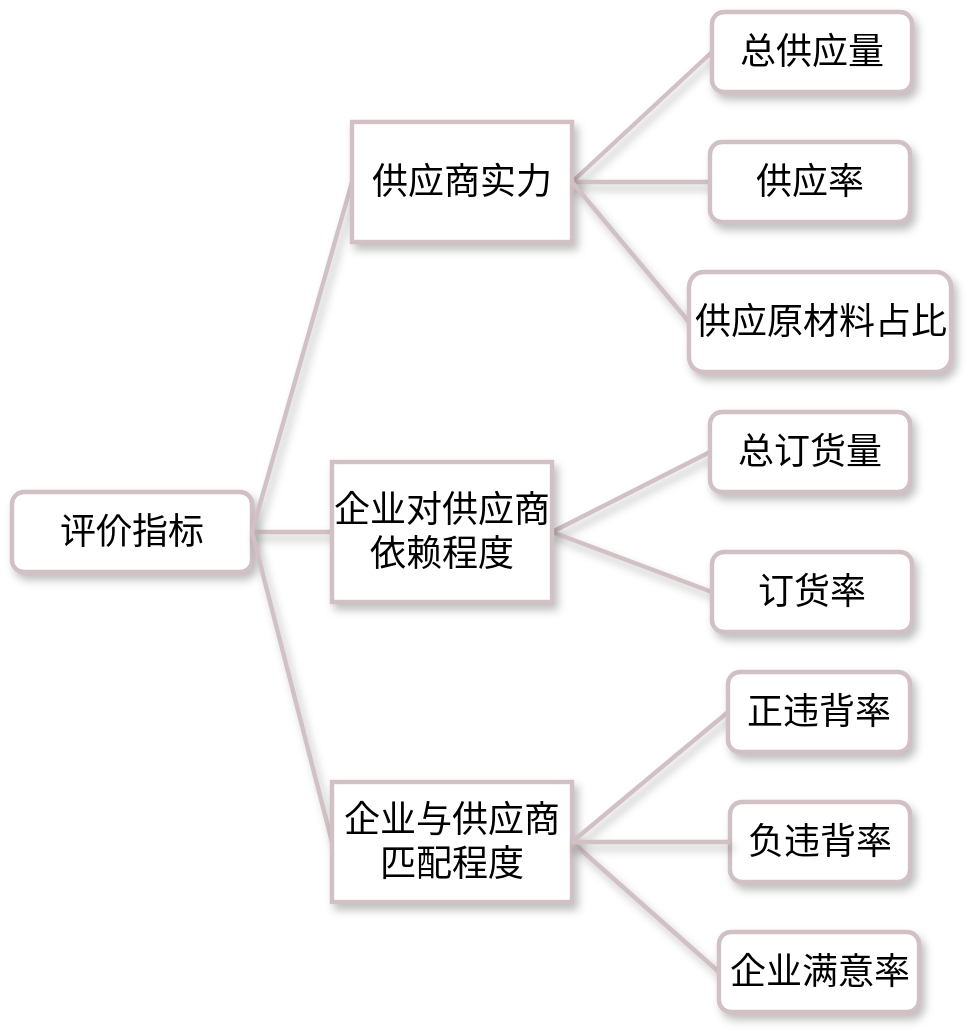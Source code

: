 <mxfile version="15.1.4" type="github">
  <diagram id="C5RBs43oDa-KdzZeNtuy" name="Page-1">
    <mxGraphModel dx="990" dy="579" grid="1" gridSize="10" guides="1" tooltips="1" connect="1" arrows="1" fold="1" page="1" pageScale="1" pageWidth="827" pageHeight="1169" math="0" shadow="0">
      <root>
        <mxCell id="WIyWlLk6GJQsqaUBKTNV-0" />
        <mxCell id="WIyWlLk6GJQsqaUBKTNV-1" parent="WIyWlLk6GJQsqaUBKTNV-0" />
        <mxCell id="WIyWlLk6GJQsqaUBKTNV-3" value="&lt;span style=&quot;font-size: 18px&quot;&gt;评价指标&lt;/span&gt;" style="rounded=1;whiteSpace=wrap;html=1;fontSize=12;glass=0;strokeWidth=2.2;shadow=1;strokeColor=#D1C1C4;" parent="WIyWlLk6GJQsqaUBKTNV-1" vertex="1">
          <mxGeometry x="80" y="280" width="120" height="40" as="geometry" />
        </mxCell>
        <mxCell id="oPw_4JtilTDAKxZMYBcZ-12" value="" style="endArrow=none;html=1;exitX=1;exitY=0.5;exitDx=0;exitDy=0;strokeColor=#D1C1C4;shadow=1;strokeWidth=2.2;entryX=0;entryY=0.5;entryDx=0;entryDy=0;" parent="WIyWlLk6GJQsqaUBKTNV-1" source="oPw_4JtilTDAKxZMYBcZ-33" target="chU1rL-go9fCWPyvqsfP-4" edge="1">
          <mxGeometry width="50" height="50" relative="1" as="geometry">
            <mxPoint x="370" y="210" as="sourcePoint" />
            <mxPoint x="430" y="110" as="targetPoint" />
          </mxGeometry>
        </mxCell>
        <mxCell id="oPw_4JtilTDAKxZMYBcZ-15" value="" style="endArrow=none;html=1;exitX=1;exitY=0.5;exitDx=0;exitDy=0;strokeColor=#D1C1C4;shadow=1;strokeWidth=2.2;entryX=0;entryY=0.5;entryDx=0;entryDy=0;" parent="WIyWlLk6GJQsqaUBKTNV-1" source="oPw_4JtilTDAKxZMYBcZ-33" target="chU1rL-go9fCWPyvqsfP-5" edge="1">
          <mxGeometry width="50" height="50" relative="1" as="geometry">
            <mxPoint x="370" y="210" as="sourcePoint" />
            <mxPoint x="430" y="180" as="targetPoint" />
          </mxGeometry>
        </mxCell>
        <mxCell id="oPw_4JtilTDAKxZMYBcZ-16" value="" style="endArrow=none;html=1;exitX=1;exitY=0.5;exitDx=0;exitDy=0;entryX=0;entryY=0.5;entryDx=0;entryDy=0;strokeColor=#D1C1C4;shadow=1;strokeWidth=2.2;" parent="WIyWlLk6GJQsqaUBKTNV-1" source="WIyWlLk6GJQsqaUBKTNV-3" target="oPw_4JtilTDAKxZMYBcZ-33" edge="1">
          <mxGeometry width="50" height="50" relative="1" as="geometry">
            <mxPoint x="220" y="280" as="sourcePoint" />
            <mxPoint x="250" y="220" as="targetPoint" />
          </mxGeometry>
        </mxCell>
        <mxCell id="oPw_4JtilTDAKxZMYBcZ-18" value="" style="endArrow=none;html=1;entryX=0;entryY=0.5;entryDx=0;entryDy=0;exitX=1;exitY=0.5;exitDx=0;exitDy=0;strokeColor=#D1C1C4;shadow=1;strokeWidth=2.2;" parent="WIyWlLk6GJQsqaUBKTNV-1" source="WIyWlLk6GJQsqaUBKTNV-3" target="oPw_4JtilTDAKxZMYBcZ-34" edge="1">
          <mxGeometry width="50" height="50" relative="1" as="geometry">
            <mxPoint x="220" y="360" as="sourcePoint" />
            <mxPoint x="270" y="390" as="targetPoint" />
          </mxGeometry>
        </mxCell>
        <mxCell id="oPw_4JtilTDAKxZMYBcZ-20" value="" style="endArrow=none;html=1;exitX=1;exitY=0.5;exitDx=0;exitDy=0;strokeColor=#D1C1C4;shadow=1;strokeWidth=2.2;entryX=0;entryY=0.5;entryDx=0;entryDy=0;" parent="WIyWlLk6GJQsqaUBKTNV-1" source="oPw_4JtilTDAKxZMYBcZ-34" target="chU1rL-go9fCWPyvqsfP-11" edge="1">
          <mxGeometry width="50" height="50" relative="1" as="geometry">
            <mxPoint x="370" y="390" as="sourcePoint" />
            <mxPoint x="410" y="410" as="targetPoint" />
          </mxGeometry>
        </mxCell>
        <mxCell id="oPw_4JtilTDAKxZMYBcZ-22" value="" style="endArrow=none;html=1;exitX=1;exitY=0.5;exitDx=0;exitDy=0;strokeColor=#D1C1C4;shadow=1;strokeWidth=2.2;entryX=0;entryY=0.5;entryDx=0;entryDy=0;" parent="WIyWlLk6GJQsqaUBKTNV-1" source="oPw_4JtilTDAKxZMYBcZ-34" target="chU1rL-go9fCWPyvqsfP-12" edge="1">
          <mxGeometry width="50" height="50" relative="1" as="geometry">
            <mxPoint x="370" y="390" as="sourcePoint" />
            <mxPoint x="440" y="490" as="targetPoint" />
          </mxGeometry>
        </mxCell>
        <mxCell id="oPw_4JtilTDAKxZMYBcZ-33" value="&lt;span style=&quot;font-size: 18px&quot;&gt;企业对供应商依赖程度&lt;/span&gt;" style="rounded=0;whiteSpace=wrap;html=1;strokeColor=#D1C1C4;shadow=1;strokeWidth=2.2;" parent="WIyWlLk6GJQsqaUBKTNV-1" vertex="1">
          <mxGeometry x="240" y="265" width="110" height="70" as="geometry" />
        </mxCell>
        <mxCell id="oPw_4JtilTDAKxZMYBcZ-34" value="&lt;span style=&quot;font-size: 18px&quot;&gt;供应商实力&lt;/span&gt;" style="rounded=0;whiteSpace=wrap;html=1;strokeColor=#D1C1C4;shadow=1;strokeWidth=2.2;" parent="WIyWlLk6GJQsqaUBKTNV-1" vertex="1">
          <mxGeometry x="250" y="95" width="110" height="60" as="geometry" />
        </mxCell>
        <mxCell id="chU1rL-go9fCWPyvqsfP-1" value="" style="endArrow=none;html=1;exitX=1;exitY=0.5;exitDx=0;exitDy=0;shadow=1;entryX=0;entryY=0.5;entryDx=0;entryDy=0;strokeWidth=2.2;strokeColor=#D1C1C4;" parent="WIyWlLk6GJQsqaUBKTNV-1" source="WIyWlLk6GJQsqaUBKTNV-3" target="chU1rL-go9fCWPyvqsfP-2" edge="1">
          <mxGeometry width="50" height="50" relative="1" as="geometry">
            <mxPoint x="440" y="310" as="sourcePoint" />
            <mxPoint x="250" y="300" as="targetPoint" />
          </mxGeometry>
        </mxCell>
        <mxCell id="chU1rL-go9fCWPyvqsfP-2" value="&lt;span style=&quot;font-size: 18px&quot;&gt;企业与供应商匹配程度&lt;/span&gt;" style="rounded=0;whiteSpace=wrap;html=1;shadow=1;strokeColor=#D1C1C4;strokeWidth=2.2;" parent="WIyWlLk6GJQsqaUBKTNV-1" vertex="1">
          <mxGeometry x="240" y="425" width="120" height="60" as="geometry" />
        </mxCell>
        <mxCell id="chU1rL-go9fCWPyvqsfP-4" value="&lt;span style=&quot;font-size: 18px&quot;&gt;总订货量&lt;/span&gt;" style="rounded=1;whiteSpace=wrap;html=1;shadow=1;strokeColor=#D1C1C4;strokeWidth=2.2;" parent="WIyWlLk6GJQsqaUBKTNV-1" vertex="1">
          <mxGeometry x="429" y="240" width="100" height="40" as="geometry" />
        </mxCell>
        <mxCell id="chU1rL-go9fCWPyvqsfP-5" value="&lt;span style=&quot;font-size: 18px&quot;&gt;订货率&lt;/span&gt;" style="rounded=1;whiteSpace=wrap;html=1;shadow=1;strokeColor=#D1C1C4;strokeWidth=2.2;" parent="WIyWlLk6GJQsqaUBKTNV-1" vertex="1">
          <mxGeometry x="430" y="310" width="100" height="40" as="geometry" />
        </mxCell>
        <mxCell id="chU1rL-go9fCWPyvqsfP-7" value="" style="endArrow=none;html=1;exitX=1;exitY=0.5;exitDx=0;exitDy=0;strokeColor=#D1C1C4;shadow=1;strokeWidth=2.2;entryX=0;entryY=0.5;entryDx=0;entryDy=0;" parent="WIyWlLk6GJQsqaUBKTNV-1" source="chU1rL-go9fCWPyvqsfP-2" target="chU1rL-go9fCWPyvqsfP-8" edge="1">
          <mxGeometry width="50" height="50" relative="1" as="geometry">
            <mxPoint x="375" y="295" as="sourcePoint" />
            <mxPoint x="435" y="260" as="targetPoint" />
          </mxGeometry>
        </mxCell>
        <mxCell id="chU1rL-go9fCWPyvqsfP-8" value="&lt;span style=&quot;font-size: 18px&quot;&gt;企业满意率&lt;/span&gt;" style="rounded=1;whiteSpace=wrap;html=1;shadow=1;strokeColor=#D1C1C4;strokeWidth=2.2;" parent="WIyWlLk6GJQsqaUBKTNV-1" vertex="1">
          <mxGeometry x="433.5" y="500" width="100" height="40" as="geometry" />
        </mxCell>
        <mxCell id="chU1rL-go9fCWPyvqsfP-9" value="" style="endArrow=none;html=1;strokeColor=#D1C1C4;shadow=1;strokeWidth=2.2;entryX=0;entryY=0.5;entryDx=0;entryDy=0;exitX=1;exitY=0.5;exitDx=0;exitDy=0;" parent="WIyWlLk6GJQsqaUBKTNV-1" source="chU1rL-go9fCWPyvqsfP-2" target="50m3c0osAMz9IsWS21Y4-0" edge="1">
          <mxGeometry width="50" height="50" relative="1" as="geometry">
            <mxPoint x="410" y="330" as="sourcePoint" />
            <mxPoint x="435" y="450" as="targetPoint" />
          </mxGeometry>
        </mxCell>
        <mxCell id="chU1rL-go9fCWPyvqsfP-11" value="&lt;span style=&quot;font-size: 18px&quot;&gt;总供应量&lt;/span&gt;" style="rounded=1;whiteSpace=wrap;html=1;shadow=1;strokeColor=#D1C1C4;strokeWidth=2.2;" parent="WIyWlLk6GJQsqaUBKTNV-1" vertex="1">
          <mxGeometry x="430" y="40" width="100" height="40" as="geometry" />
        </mxCell>
        <mxCell id="chU1rL-go9fCWPyvqsfP-12" value="&lt;span style=&quot;font-size: 18px&quot;&gt;供应率&lt;/span&gt;" style="rounded=1;whiteSpace=wrap;html=1;shadow=1;strokeColor=#D1C1C4;strokeWidth=2.2;" parent="WIyWlLk6GJQsqaUBKTNV-1" vertex="1">
          <mxGeometry x="429" y="105" width="100" height="40" as="geometry" />
        </mxCell>
        <mxCell id="chU1rL-go9fCWPyvqsfP-14" style="edgeStyle=orthogonalEdgeStyle;rounded=0;orthogonalLoop=1;jettySize=auto;html=1;exitX=0.5;exitY=1;exitDx=0;exitDy=0;shadow=1;strokeColor=#D1C1C4;strokeWidth=2.2;" parent="WIyWlLk6GJQsqaUBKTNV-1" source="chU1rL-go9fCWPyvqsfP-11" target="chU1rL-go9fCWPyvqsfP-11" edge="1">
          <mxGeometry relative="1" as="geometry" />
        </mxCell>
        <mxCell id="chU1rL-go9fCWPyvqsfP-15" value="" style="endArrow=none;html=1;shadow=1;strokeColor=#D1C1C4;strokeWidth=2.2;exitX=1;exitY=0.5;exitDx=0;exitDy=0;entryX=0;entryY=0.5;entryDx=0;entryDy=0;" parent="WIyWlLk6GJQsqaUBKTNV-1" source="oPw_4JtilTDAKxZMYBcZ-34" target="chU1rL-go9fCWPyvqsfP-16" edge="1">
          <mxGeometry width="50" height="50" relative="1" as="geometry">
            <mxPoint x="430" y="380" as="sourcePoint" />
            <mxPoint x="420" y="350" as="targetPoint" />
          </mxGeometry>
        </mxCell>
        <mxCell id="chU1rL-go9fCWPyvqsfP-16" value="&lt;span style=&quot;font-size: 18px&quot;&gt;供应原材料占比&lt;/span&gt;" style="rounded=1;whiteSpace=wrap;html=1;shadow=1;strokeColor=#D1C1C4;strokeWidth=2.2;" parent="WIyWlLk6GJQsqaUBKTNV-1" vertex="1">
          <mxGeometry x="418.5" y="170" width="131" height="50" as="geometry" />
        </mxCell>
        <mxCell id="50m3c0osAMz9IsWS21Y4-0" value="&lt;span style=&quot;font-size: 18px&quot;&gt;正违背率&lt;/span&gt;" style="rounded=1;whiteSpace=wrap;html=1;strokeColor=#D1C1C4;shadow=1;strokeWidth=2.2;" vertex="1" parent="WIyWlLk6GJQsqaUBKTNV-1">
          <mxGeometry x="438" y="370" width="91" height="40" as="geometry" />
        </mxCell>
        <mxCell id="50m3c0osAMz9IsWS21Y4-1" value="&lt;span style=&quot;font-size: 18px&quot;&gt;负违背率&lt;/span&gt;" style="rounded=1;whiteSpace=wrap;html=1;strokeColor=#D1C1C4;shadow=1;strokeWidth=2.2;" vertex="1" parent="WIyWlLk6GJQsqaUBKTNV-1">
          <mxGeometry x="439" y="435" width="90" height="40" as="geometry" />
        </mxCell>
        <mxCell id="50m3c0osAMz9IsWS21Y4-3" value="" style="endArrow=none;html=1;entryX=0;entryY=0.5;entryDx=0;entryDy=0;exitX=1;exitY=0.5;exitDx=0;exitDy=0;strokeColor=#D1C1C4;shadow=1;strokeWidth=2.2;" edge="1" parent="WIyWlLk6GJQsqaUBKTNV-1" source="chU1rL-go9fCWPyvqsfP-2" target="50m3c0osAMz9IsWS21Y4-1">
          <mxGeometry width="50" height="50" relative="1" as="geometry">
            <mxPoint x="364" y="440" as="sourcePoint" />
            <mxPoint x="414" y="390" as="targetPoint" />
          </mxGeometry>
        </mxCell>
      </root>
    </mxGraphModel>
  </diagram>
</mxfile>
